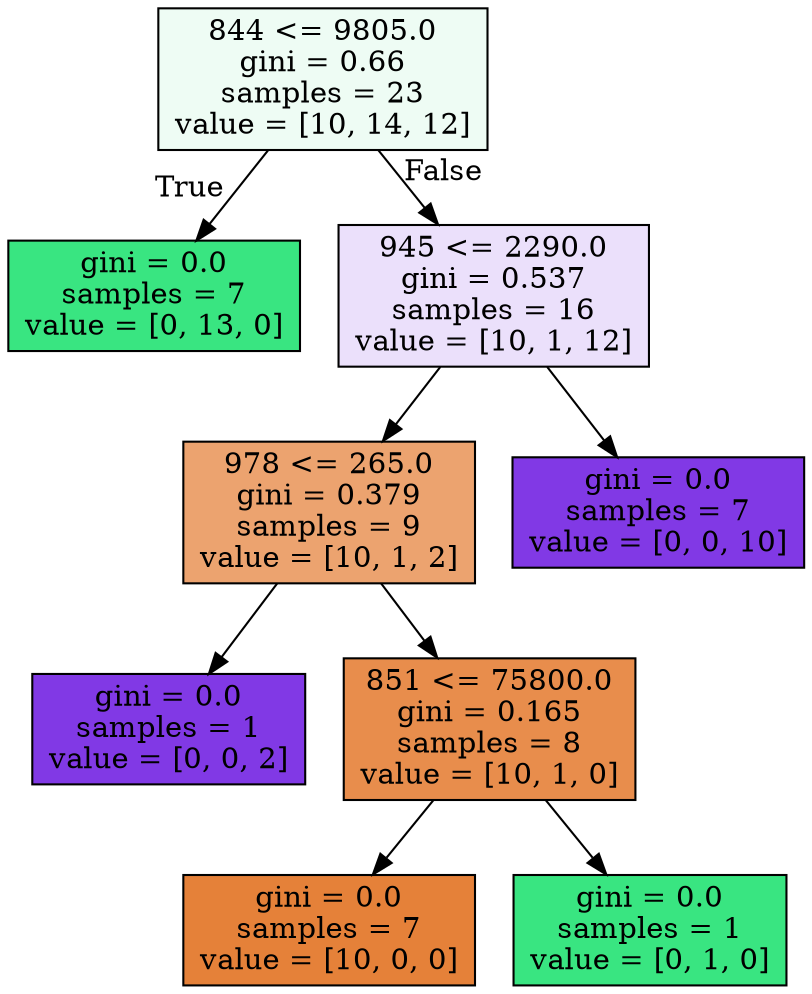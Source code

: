 digraph Tree {
node [shape=box, style="filled", color="black"] ;
0 [label="844 <= 9805.0\ngini = 0.66\nsamples = 23\nvalue = [10, 14, 12]", fillcolor="#39e58115"] ;
1 [label="gini = 0.0\nsamples = 7\nvalue = [0, 13, 0]", fillcolor="#39e581ff"] ;
0 -> 1 [labeldistance=2.5, labelangle=45, headlabel="True"] ;
2 [label="945 <= 2290.0\ngini = 0.537\nsamples = 16\nvalue = [10, 1, 12]", fillcolor="#8139e527"] ;
0 -> 2 [labeldistance=2.5, labelangle=-45, headlabel="False"] ;
3 [label="978 <= 265.0\ngini = 0.379\nsamples = 9\nvalue = [10, 1, 2]", fillcolor="#e58139b9"] ;
2 -> 3 ;
4 [label="gini = 0.0\nsamples = 1\nvalue = [0, 0, 2]", fillcolor="#8139e5ff"] ;
3 -> 4 ;
5 [label="851 <= 75800.0\ngini = 0.165\nsamples = 8\nvalue = [10, 1, 0]", fillcolor="#e58139e6"] ;
3 -> 5 ;
6 [label="gini = 0.0\nsamples = 7\nvalue = [10, 0, 0]", fillcolor="#e58139ff"] ;
5 -> 6 ;
7 [label="gini = 0.0\nsamples = 1\nvalue = [0, 1, 0]", fillcolor="#39e581ff"] ;
5 -> 7 ;
8 [label="gini = 0.0\nsamples = 7\nvalue = [0, 0, 10]", fillcolor="#8139e5ff"] ;
2 -> 8 ;
}